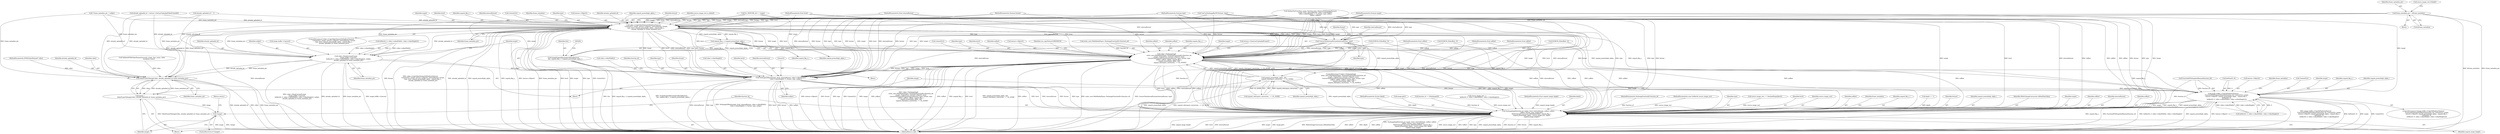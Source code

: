 digraph "0_Chrome_3298d3abf47b3a7a10e44c07d821c68a5c8aa935@pointer" {
"1000195" [label="(Call,frame_metadata_ptr = &frame_metadata)"];
"1000255" [label="(Call,video->CopyVideoTextureToPlatformTexture(\n            ContextGL(), target, texture->Object(), internalformat, format,\n            type, level, unpack_premultiply_alpha_, unpack_flip_y_,\n            already_uploaded_id, frame_metadata_ptr))"];
"1000276" [label="(Call,unpack_flip_y_ || unpack_premultiply_alpha_)"];
"1000274" [label="(Call,ScopedUnpackParametersResetRestore(\n        this, unpack_flip_y_ || unpack_premultiply_alpha_))"];
"1000280" [label="(Call,video->TexImageImpl(\n            static_cast<WebMediaPlayer::TexImageFunctionID>(function_id),\n            target, ContextGL(), texture->Object(), level,\n            ConvertTexInternalFormat(internalformat, type), format, type,\n            xoffset, yoffset, zoffset, unpack_flip_y_,\n            unpack_premultiply_alpha_ &&\n                unpack_colorspace_conversion_ == GL_NONE))"];
"1000331" [label="(Call,TexImage2DBase(target, level, internalformat, video->videoWidth(),\n                       video->videoHeight(), 0, format, type, nullptr))"];
"1000342" [label="(Call,image_buffer->CopyToPlatformTexture(\n                FunctionIDToSnapshotReason(function_id), ContextGL(), target,\n                texture->Object(), unpack_premultiply_alpha_, unpack_flip_y_,\n                IntPoint(0, 0),\n                IntRect(0, 0, video->videoWidth(), video->videoHeight())))"];
"1000373" [label="(Call,TexImageImpl(function_id, target, level, internalformat, xoffset, yoffset,\n               zoffset, format, type, image.get(),\n               WebGLImageConversion::kHtmlDomVideo, unpack_flip_y_,\n               unpack_premultiply_alpha_, source_image_rect, depth,\n               unpack_image_height))"];
"1000297" [label="(Call,unpack_premultiply_alpha_ &&\n                unpack_colorspace_conversion_ == GL_NONE)"];
"1000288" [label="(Call,ConvertTexInternalFormat(internalformat, type))"];
"1000321" [label="(Call,video->PaintCurrentFrame(\n            image_buffer->Canvas(),\n            IntRect(0, 0, video->videoWidth(), video->videoHeight()), nullptr,\n            already_uploaded_id, frame_metadata_ptr))"];
"1000365" [label="(Call,VideoFrameToImage(video, already_uploaded_id, frame_metadata_ptr))"];
"1000363" [label="(Call,image =\n      VideoFrameToImage(video, already_uploaded_id, frame_metadata_ptr))"];
"1000370" [label="(Call,!image)"];
"1000350" [label="(Call,IntPoint(0, 0))"];
"1000295" [label="(Identifier,zoffset)"];
"1000191" [label="(Block,)"];
"1000254" [label="(ControlStructure,if (video->CopyVideoTextureToPlatformTexture(\n            ContextGL(), target, texture->Object(), internalformat, format,\n            type, level, unpack_premultiply_alpha_, unpack_flip_y_,\n            already_uploaded_id, frame_metadata_ptr)))"];
"1000276" [label="(Call,unpack_flip_y_ || unpack_premultiply_alpha_)"];
"1000102" [label="(MethodParameterIn,TexImageFunctionID function_id)"];
"1000368" [label="(Identifier,frame_metadata_ptr)"];
"1000274" [label="(Call,ScopedUnpackParametersResetRestore(\n        this, unpack_flip_y_ || unpack_premultiply_alpha_))"];
"1000374" [label="(Identifier,function_id)"];
"1000256" [label="(Call,ContextGL())"];
"1000112" [label="(MethodParameterIn,const IntRect& source_image_rect)"];
"1000107" [label="(MethodParameterIn,GLenum type)"];
"1000281" [label="(Call,static_cast<WebMediaPlayer::TexImageFunctionID>(function_id))"];
"1000382" [label="(Identifier,type)"];
"1000273" [label="(Block,)"];
"1000372" [label="(Return,return;)"];
"1000370" [label="(Call,!image)"];
"1000212" [label="(Call,source_image_rect == SentinelEmptyRect())"];
"1000197" [label="(Call,&frame_metadata)"];
"1000269" [label="(Identifier,frame_metadata)"];
"1000347" [label="(Call,texture->Object())"];
"1000277" [label="(Identifier,unpack_flip_y_)"];
"1000376" [label="(Identifier,level)"];
"1000279" [label="(ControlStructure,if (video->TexImageImpl(\n            static_cast<WebMediaPlayer::TexImageFunctionID>(function_id),\n            target, ContextGL(), texture->Object(), level,\n            ConvertTexInternalFormat(internalformat, type), format, type,\n            xoffset, yoffset, zoffset, unpack_flip_y_,\n            unpack_premultiply_alpha_ &&\n                unpack_colorspace_conversion_ == GL_NONE)))"];
"1000392" [label="(MethodReturn,void)"];
"1000196" [label="(Identifier,frame_metadata_ptr)"];
"1000336" [label="(Call,video->videoHeight())"];
"1000387" [label="(Identifier,source_image_rect)"];
"1000127" [label="(Call,ValidateHTMLVideoElement(security_origin, func_name, video,\n                                exception_state))"];
"1000288" [label="(Call,ConvertTexInternalFormat(internalformat, type))"];
"1000294" [label="(Identifier,yoffset)"];
"1000343" [label="(Call,FunctionIDToSnapshotReason(function_id))"];
"1000261" [label="(Identifier,type)"];
"1000296" [label="(Identifier,unpack_flip_y_)"];
"1000331" [label="(Call,TexImage2DBase(target, level, internalformat, video->videoWidth(),\n                       video->videoHeight(), 0, format, type, nullptr))"];
"1000162" [label="(Call,ValidateTexFunc(func_name, function_type, kSourceHTMLVideoElement,\n                       target, level, internalformat, video->videoWidth(),\n                       video->videoHeight(), 1, 0, format, type, xoffset,\n                       yoffset, zoffset))"];
"1000333" [label="(Identifier,level)"];
"1000275" [label="(Identifier,this)"];
"1000181" [label="(Call,already_uploaded_id = -1)"];
"1000379" [label="(Identifier,yoffset)"];
"1000334" [label="(Identifier,internalformat)"];
"1000360" [label="(Identifier,frame_metadata)"];
"1000364" [label="(Identifier,image)"];
"1000298" [label="(Identifier,unpack_premultiply_alpha_)"];
"1000345" [label="(Call,ContextGL())"];
"1000391" [label="(Identifier,frame_metadata)"];
"1000280" [label="(Call,video->TexImageImpl(\n            static_cast<WebMediaPlayer::TexImageFunctionID>(function_id),\n            target, ContextGL(), texture->Object(), level,\n            ConvertTexInternalFormat(internalformat, type), format, type,\n            xoffset, yoffset, zoffset, unpack_flip_y_,\n            unpack_premultiply_alpha_ &&\n                unpack_colorspace_conversion_ == GL_NONE))"];
"1000258" [label="(Call,texture->Object())"];
"1000111" [label="(MethodParameterIn,HTMLVideoElement* video)"];
"1000323" [label="(Call,IntRect(0, 0, video->videoWidth(), video->videoHeight()))"];
"1000340" [label="(Identifier,nullptr)"];
"1000385" [label="(Identifier,unpack_flip_y_)"];
"1000284" [label="(Identifier,target)"];
"1000373" [label="(Call,TexImageImpl(function_id, target, level, internalformat, xoffset, yoffset,\n               zoffset, format, type, image.get(),\n               WebGLImageConversion::kHtmlDomVideo, unpack_flip_y_,\n               unpack_premultiply_alpha_, source_image_rect, depth,\n               unpack_image_height))"];
"1000104" [label="(MethodParameterIn,GLint level)"];
"1000337" [label="(Literal,0)"];
"1000239" [label="(Call,CanUseTexImageByGPU(format, type))"];
"1000265" [label="(Identifier,already_uploaded_id)"];
"1000332" [label="(Identifier,target)"];
"1000232" [label="(Call,depth == 1)"];
"1000106" [label="(MethodParameterIn,GLenum format)"];
"1000381" [label="(Identifier,format)"];
"1000109" [label="(MethodParameterIn,GLint yoffset)"];
"1000389" [label="(Identifier,unpack_image_height)"];
"1000386" [label="(Identifier,unpack_premultiply_alpha_)"];
"1000236" [label="(Call,GL_TEXTURE_2D == target)"];
"1000186" [label="(Call,* frame_metadata_ptr = nullptr)"];
"1000365" [label="(Call,VideoFrameToImage(video, already_uploaded_id, frame_metadata_ptr))"];
"1000116" [label="(Block,)"];
"1000263" [label="(Identifier,unpack_premultiply_alpha_)"];
"1000384" [label="(Identifier,WebGLImageConversion::kHtmlDomVideo)"];
"1000303" [label="(Call,texture->ClearLastUploadedFrame())"];
"1000251" [label="(Call,DCHECK_EQ(zoffset, 0))"];
"1000371" [label="(Identifier,image)"];
"1000375" [label="(Identifier,target)"];
"1000342" [label="(Call,image_buffer->CopyToPlatformTexture(\n                FunctionIDToSnapshotReason(function_id), ContextGL(), target,\n                texture->Object(), unpack_premultiply_alpha_, unpack_flip_y_,\n                IntPoint(0, 0),\n                IntRect(0, 0, video->videoWidth(), video->videoHeight())))"];
"1000110" [label="(MethodParameterIn,GLint zoffset)"];
"1000285" [label="(Call,ContextGL())"];
"1000380" [label="(Identifier,zoffset)"];
"1000377" [label="(Identifier,internalformat)"];
"1000260" [label="(Identifier,format)"];
"1000248" [label="(Call,DCHECK_EQ(yoffset, 0))"];
"1000346" [label="(Identifier,target)"];
"1000378" [label="(Identifier,xoffset)"];
"1000245" [label="(Call,DCHECK_EQ(xoffset, 0))"];
"1000292" [label="(Identifier,type)"];
"1000287" [label="(Identifier,level)"];
"1000349" [label="(Identifier,unpack_flip_y_)"];
"1000335" [label="(Call,video->videoWidth())"];
"1000344" [label="(Identifier,function_id)"];
"1000195" [label="(Call,frame_metadata_ptr = &frame_metadata)"];
"1000328" [label="(Identifier,nullptr)"];
"1000192" [label="(Call,already_uploaded_id = texture->GetLastUploadedVideoFrameId())"];
"1000339" [label="(Identifier,type)"];
"1000272" [label="(Identifier,source_image_rect_is_default)"];
"1000113" [label="(MethodParameterIn,GLsizei depth)"];
"1000330" [label="(Identifier,frame_metadata_ptr)"];
"1000293" [label="(Identifier,xoffset)"];
"1000338" [label="(Identifier,format)"];
"1000201" [label="(Call,source_image_rect.IsValid())"];
"1000341" [label="(ControlStructure,if (image_buffer->CopyToPlatformTexture(\n                FunctionIDToSnapshotReason(function_id), ContextGL(), target,\n                texture->Object(), unpack_premultiply_alpha_, unpack_flip_y_,\n                IntPoint(0, 0),\n                IntRect(0, 0, video->videoWidth(), video->videoHeight()))))"];
"1000383" [label="(Call,image.get())"];
"1000322" [label="(Call,image_buffer->Canvas())"];
"1000226" [label="(Call,function_id == kTexImage2D)"];
"1000321" [label="(Call,video->PaintCurrentFrame(\n            image_buffer->Canvas(),\n            IntRect(0, 0, video->videoWidth(), video->videoHeight()), nullptr,\n            already_uploaded_id, frame_metadata_ptr))"];
"1000266" [label="(Identifier,frame_metadata_ptr)"];
"1000105" [label="(MethodParameterIn,GLint internalformat)"];
"1000289" [label="(Identifier,internalformat)"];
"1000353" [label="(Call,IntRect(0, 0, video->videoWidth(), video->videoHeight()))"];
"1000367" [label="(Identifier,already_uploaded_id)"];
"1000278" [label="(Identifier,unpack_premultiply_alpha_)"];
"1000103" [label="(MethodParameterIn,GLenum target)"];
"1000215" [label="(Call,source_image_rect ==\n          IntRect(0, 0, video->videoWidth(), video->videoHeight()))"];
"1000114" [label="(MethodParameterIn,GLint unpack_image_height)"];
"1000363" [label="(Call,image =\n      VideoFrameToImage(video, already_uploaded_id, frame_metadata_ptr))"];
"1000369" [label="(ControlStructure,if (!image))"];
"1000257" [label="(Identifier,target)"];
"1000262" [label="(Identifier,level)"];
"1000299" [label="(Call,unpack_colorspace_conversion_ == GL_NONE)"];
"1000297" [label="(Call,unpack_premultiply_alpha_ &&\n                unpack_colorspace_conversion_ == GL_NONE)"];
"1000388" [label="(Identifier,depth)"];
"1000264" [label="(Identifier,unpack_flip_y_)"];
"1000108" [label="(MethodParameterIn,GLint xoffset)"];
"1000291" [label="(Identifier,format)"];
"1000286" [label="(Call,texture->Object())"];
"1000348" [label="(Identifier,unpack_premultiply_alpha_)"];
"1000306" [label="(Identifier,use_copyTextureCHROMIUM)"];
"1000259" [label="(Identifier,internalformat)"];
"1000290" [label="(Identifier,type)"];
"1000329" [label="(Identifier,already_uploaded_id)"];
"1000320" [label="(Block,)"];
"1000366" [label="(Identifier,video)"];
"1000255" [label="(Call,video->CopyVideoTextureToPlatformTexture(\n            ContextGL(), target, texture->Object(), internalformat, format,\n            type, level, unpack_premultiply_alpha_, unpack_flip_y_,\n            already_uploaded_id, frame_metadata_ptr))"];
"1000195" -> "1000191"  [label="AST: "];
"1000195" -> "1000197"  [label="CFG: "];
"1000196" -> "1000195"  [label="AST: "];
"1000197" -> "1000195"  [label="AST: "];
"1000201" -> "1000195"  [label="CFG: "];
"1000195" -> "1000392"  [label="DDG: &frame_metadata"];
"1000195" -> "1000392"  [label="DDG: frame_metadata_ptr"];
"1000195" -> "1000255"  [label="DDG: frame_metadata_ptr"];
"1000195" -> "1000321"  [label="DDG: frame_metadata_ptr"];
"1000195" -> "1000365"  [label="DDG: frame_metadata_ptr"];
"1000255" -> "1000254"  [label="AST: "];
"1000255" -> "1000266"  [label="CFG: "];
"1000256" -> "1000255"  [label="AST: "];
"1000257" -> "1000255"  [label="AST: "];
"1000258" -> "1000255"  [label="AST: "];
"1000259" -> "1000255"  [label="AST: "];
"1000260" -> "1000255"  [label="AST: "];
"1000261" -> "1000255"  [label="AST: "];
"1000262" -> "1000255"  [label="AST: "];
"1000263" -> "1000255"  [label="AST: "];
"1000264" -> "1000255"  [label="AST: "];
"1000265" -> "1000255"  [label="AST: "];
"1000266" -> "1000255"  [label="AST: "];
"1000269" -> "1000255"  [label="CFG: "];
"1000272" -> "1000255"  [label="CFG: "];
"1000255" -> "1000392"  [label="DDG: internalformat"];
"1000255" -> "1000392"  [label="DDG: format"];
"1000255" -> "1000392"  [label="DDG: video->CopyVideoTextureToPlatformTexture(\n            ContextGL(), target, texture->Object(), internalformat, format,\n            type, level, unpack_premultiply_alpha_, unpack_flip_y_,\n            already_uploaded_id, frame_metadata_ptr)"];
"1000255" -> "1000392"  [label="DDG: already_uploaded_id"];
"1000255" -> "1000392"  [label="DDG: unpack_premultiply_alpha_"];
"1000255" -> "1000392"  [label="DDG: unpack_flip_y_"];
"1000255" -> "1000392"  [label="DDG: texture->Object()"];
"1000255" -> "1000392"  [label="DDG: frame_metadata_ptr"];
"1000255" -> "1000392"  [label="DDG: level"];
"1000255" -> "1000392"  [label="DDG: target"];
"1000255" -> "1000392"  [label="DDG: type"];
"1000255" -> "1000392"  [label="DDG: ContextGL()"];
"1000236" -> "1000255"  [label="DDG: target"];
"1000162" -> "1000255"  [label="DDG: target"];
"1000162" -> "1000255"  [label="DDG: internalformat"];
"1000162" -> "1000255"  [label="DDG: format"];
"1000162" -> "1000255"  [label="DDG: type"];
"1000162" -> "1000255"  [label="DDG: level"];
"1000103" -> "1000255"  [label="DDG: target"];
"1000105" -> "1000255"  [label="DDG: internalformat"];
"1000239" -> "1000255"  [label="DDG: format"];
"1000239" -> "1000255"  [label="DDG: type"];
"1000106" -> "1000255"  [label="DDG: format"];
"1000107" -> "1000255"  [label="DDG: type"];
"1000104" -> "1000255"  [label="DDG: level"];
"1000181" -> "1000255"  [label="DDG: already_uploaded_id"];
"1000192" -> "1000255"  [label="DDG: already_uploaded_id"];
"1000186" -> "1000255"  [label="DDG: frame_metadata_ptr"];
"1000255" -> "1000276"  [label="DDG: unpack_flip_y_"];
"1000255" -> "1000276"  [label="DDG: unpack_premultiply_alpha_"];
"1000255" -> "1000280"  [label="DDG: target"];
"1000255" -> "1000280"  [label="DDG: level"];
"1000255" -> "1000280"  [label="DDG: format"];
"1000255" -> "1000288"  [label="DDG: internalformat"];
"1000255" -> "1000288"  [label="DDG: type"];
"1000255" -> "1000321"  [label="DDG: already_uploaded_id"];
"1000255" -> "1000321"  [label="DDG: frame_metadata_ptr"];
"1000255" -> "1000331"  [label="DDG: target"];
"1000255" -> "1000331"  [label="DDG: level"];
"1000255" -> "1000331"  [label="DDG: internalformat"];
"1000255" -> "1000331"  [label="DDG: format"];
"1000255" -> "1000331"  [label="DDG: type"];
"1000255" -> "1000342"  [label="DDG: unpack_premultiply_alpha_"];
"1000255" -> "1000342"  [label="DDG: unpack_flip_y_"];
"1000255" -> "1000365"  [label="DDG: already_uploaded_id"];
"1000255" -> "1000365"  [label="DDG: frame_metadata_ptr"];
"1000255" -> "1000373"  [label="DDG: target"];
"1000255" -> "1000373"  [label="DDG: level"];
"1000255" -> "1000373"  [label="DDG: internalformat"];
"1000255" -> "1000373"  [label="DDG: format"];
"1000255" -> "1000373"  [label="DDG: type"];
"1000255" -> "1000373"  [label="DDG: unpack_flip_y_"];
"1000255" -> "1000373"  [label="DDG: unpack_premultiply_alpha_"];
"1000276" -> "1000274"  [label="AST: "];
"1000276" -> "1000277"  [label="CFG: "];
"1000276" -> "1000278"  [label="CFG: "];
"1000277" -> "1000276"  [label="AST: "];
"1000278" -> "1000276"  [label="AST: "];
"1000274" -> "1000276"  [label="CFG: "];
"1000276" -> "1000274"  [label="DDG: unpack_flip_y_"];
"1000276" -> "1000274"  [label="DDG: unpack_premultiply_alpha_"];
"1000276" -> "1000280"  [label="DDG: unpack_flip_y_"];
"1000276" -> "1000297"  [label="DDG: unpack_premultiply_alpha_"];
"1000274" -> "1000273"  [label="AST: "];
"1000275" -> "1000274"  [label="AST: "];
"1000282" -> "1000274"  [label="CFG: "];
"1000274" -> "1000392"  [label="DDG: this"];
"1000274" -> "1000392"  [label="DDG: ScopedUnpackParametersResetRestore(\n        this, unpack_flip_y_ || unpack_premultiply_alpha_)"];
"1000274" -> "1000392"  [label="DDG: unpack_flip_y_ || unpack_premultiply_alpha_"];
"1000280" -> "1000279"  [label="AST: "];
"1000280" -> "1000297"  [label="CFG: "];
"1000281" -> "1000280"  [label="AST: "];
"1000284" -> "1000280"  [label="AST: "];
"1000285" -> "1000280"  [label="AST: "];
"1000286" -> "1000280"  [label="AST: "];
"1000287" -> "1000280"  [label="AST: "];
"1000288" -> "1000280"  [label="AST: "];
"1000291" -> "1000280"  [label="AST: "];
"1000292" -> "1000280"  [label="AST: "];
"1000293" -> "1000280"  [label="AST: "];
"1000294" -> "1000280"  [label="AST: "];
"1000295" -> "1000280"  [label="AST: "];
"1000296" -> "1000280"  [label="AST: "];
"1000297" -> "1000280"  [label="AST: "];
"1000303" -> "1000280"  [label="CFG: "];
"1000306" -> "1000280"  [label="CFG: "];
"1000280" -> "1000392"  [label="DDG: texture->Object()"];
"1000280" -> "1000392"  [label="DDG: format"];
"1000280" -> "1000392"  [label="DDG: type"];
"1000280" -> "1000392"  [label="DDG: ContextGL()"];
"1000280" -> "1000392"  [label="DDG: target"];
"1000280" -> "1000392"  [label="DDG: yoffset"];
"1000280" -> "1000392"  [label="DDG: video->TexImageImpl(\n            static_cast<WebMediaPlayer::TexImageFunctionID>(function_id),\n            target, ContextGL(), texture->Object(), level,\n            ConvertTexInternalFormat(internalformat, type), format, type,\n            xoffset, yoffset, zoffset, unpack_flip_y_,\n            unpack_premultiply_alpha_ &&\n                unpack_colorspace_conversion_ == GL_NONE)"];
"1000280" -> "1000392"  [label="DDG: xoffset"];
"1000280" -> "1000392"  [label="DDG: unpack_flip_y_"];
"1000280" -> "1000392"  [label="DDG: level"];
"1000280" -> "1000392"  [label="DDG: unpack_premultiply_alpha_ &&\n                unpack_colorspace_conversion_ == GL_NONE"];
"1000280" -> "1000392"  [label="DDG: zoffset"];
"1000280" -> "1000392"  [label="DDG: static_cast<WebMediaPlayer::TexImageFunctionID>(function_id)"];
"1000280" -> "1000392"  [label="DDG: ConvertTexInternalFormat(internalformat, type)"];
"1000281" -> "1000280"  [label="DDG: function_id"];
"1000236" -> "1000280"  [label="DDG: target"];
"1000162" -> "1000280"  [label="DDG: target"];
"1000162" -> "1000280"  [label="DDG: level"];
"1000162" -> "1000280"  [label="DDG: format"];
"1000162" -> "1000280"  [label="DDG: xoffset"];
"1000162" -> "1000280"  [label="DDG: yoffset"];
"1000162" -> "1000280"  [label="DDG: zoffset"];
"1000103" -> "1000280"  [label="DDG: target"];
"1000104" -> "1000280"  [label="DDG: level"];
"1000288" -> "1000280"  [label="DDG: internalformat"];
"1000288" -> "1000280"  [label="DDG: type"];
"1000239" -> "1000280"  [label="DDG: format"];
"1000106" -> "1000280"  [label="DDG: format"];
"1000107" -> "1000280"  [label="DDG: type"];
"1000245" -> "1000280"  [label="DDG: xoffset"];
"1000108" -> "1000280"  [label="DDG: xoffset"];
"1000248" -> "1000280"  [label="DDG: yoffset"];
"1000109" -> "1000280"  [label="DDG: yoffset"];
"1000251" -> "1000280"  [label="DDG: zoffset"];
"1000110" -> "1000280"  [label="DDG: zoffset"];
"1000297" -> "1000280"  [label="DDG: unpack_premultiply_alpha_"];
"1000297" -> "1000280"  [label="DDG: unpack_colorspace_conversion_ == GL_NONE"];
"1000280" -> "1000331"  [label="DDG: target"];
"1000280" -> "1000331"  [label="DDG: level"];
"1000280" -> "1000331"  [label="DDG: format"];
"1000280" -> "1000331"  [label="DDG: type"];
"1000280" -> "1000342"  [label="DDG: unpack_flip_y_"];
"1000280" -> "1000373"  [label="DDG: target"];
"1000280" -> "1000373"  [label="DDG: level"];
"1000280" -> "1000373"  [label="DDG: xoffset"];
"1000280" -> "1000373"  [label="DDG: yoffset"];
"1000280" -> "1000373"  [label="DDG: zoffset"];
"1000280" -> "1000373"  [label="DDG: format"];
"1000280" -> "1000373"  [label="DDG: type"];
"1000280" -> "1000373"  [label="DDG: unpack_flip_y_"];
"1000331" -> "1000320"  [label="AST: "];
"1000331" -> "1000340"  [label="CFG: "];
"1000332" -> "1000331"  [label="AST: "];
"1000333" -> "1000331"  [label="AST: "];
"1000334" -> "1000331"  [label="AST: "];
"1000335" -> "1000331"  [label="AST: "];
"1000336" -> "1000331"  [label="AST: "];
"1000337" -> "1000331"  [label="AST: "];
"1000338" -> "1000331"  [label="AST: "];
"1000339" -> "1000331"  [label="AST: "];
"1000340" -> "1000331"  [label="AST: "];
"1000344" -> "1000331"  [label="CFG: "];
"1000331" -> "1000392"  [label="DDG: internalformat"];
"1000331" -> "1000392"  [label="DDG: type"];
"1000331" -> "1000392"  [label="DDG: TexImage2DBase(target, level, internalformat, video->videoWidth(),\n                       video->videoHeight(), 0, format, type, nullptr)"];
"1000331" -> "1000392"  [label="DDG: level"];
"1000331" -> "1000392"  [label="DDG: format"];
"1000331" -> "1000392"  [label="DDG: nullptr"];
"1000236" -> "1000331"  [label="DDG: target"];
"1000162" -> "1000331"  [label="DDG: target"];
"1000162" -> "1000331"  [label="DDG: level"];
"1000162" -> "1000331"  [label="DDG: internalformat"];
"1000162" -> "1000331"  [label="DDG: format"];
"1000162" -> "1000331"  [label="DDG: type"];
"1000103" -> "1000331"  [label="DDG: target"];
"1000104" -> "1000331"  [label="DDG: level"];
"1000288" -> "1000331"  [label="DDG: internalformat"];
"1000105" -> "1000331"  [label="DDG: internalformat"];
"1000239" -> "1000331"  [label="DDG: format"];
"1000239" -> "1000331"  [label="DDG: type"];
"1000106" -> "1000331"  [label="DDG: format"];
"1000107" -> "1000331"  [label="DDG: type"];
"1000321" -> "1000331"  [label="DDG: nullptr"];
"1000331" -> "1000342"  [label="DDG: target"];
"1000331" -> "1000373"  [label="DDG: level"];
"1000331" -> "1000373"  [label="DDG: internalformat"];
"1000331" -> "1000373"  [label="DDG: format"];
"1000331" -> "1000373"  [label="DDG: type"];
"1000342" -> "1000341"  [label="AST: "];
"1000342" -> "1000353"  [label="CFG: "];
"1000343" -> "1000342"  [label="AST: "];
"1000345" -> "1000342"  [label="AST: "];
"1000346" -> "1000342"  [label="AST: "];
"1000347" -> "1000342"  [label="AST: "];
"1000348" -> "1000342"  [label="AST: "];
"1000349" -> "1000342"  [label="AST: "];
"1000350" -> "1000342"  [label="AST: "];
"1000353" -> "1000342"  [label="AST: "];
"1000360" -> "1000342"  [label="CFG: "];
"1000364" -> "1000342"  [label="CFG: "];
"1000342" -> "1000392"  [label="DDG: unpack_flip_y_"];
"1000342" -> "1000392"  [label="DDG: FunctionIDToSnapshotReason(function_id)"];
"1000342" -> "1000392"  [label="DDG: IntRect(0, 0, video->videoWidth(), video->videoHeight())"];
"1000342" -> "1000392"  [label="DDG: unpack_premultiply_alpha_"];
"1000342" -> "1000392"  [label="DDG: texture->Object()"];
"1000342" -> "1000392"  [label="DDG: image_buffer->CopyToPlatformTexture(\n                FunctionIDToSnapshotReason(function_id), ContextGL(), target,\n                texture->Object(), unpack_premultiply_alpha_, unpack_flip_y_,\n                IntPoint(0, 0),\n                IntRect(0, 0, video->videoWidth(), video->videoHeight()))"];
"1000342" -> "1000392"  [label="DDG: IntPoint(0, 0)"];
"1000342" -> "1000392"  [label="DDG: target"];
"1000342" -> "1000392"  [label="DDG: ContextGL()"];
"1000343" -> "1000342"  [label="DDG: function_id"];
"1000103" -> "1000342"  [label="DDG: target"];
"1000297" -> "1000342"  [label="DDG: unpack_premultiply_alpha_"];
"1000350" -> "1000342"  [label="DDG: 0"];
"1000353" -> "1000342"  [label="DDG: 0"];
"1000353" -> "1000342"  [label="DDG: video->videoWidth()"];
"1000353" -> "1000342"  [label="DDG: video->videoHeight()"];
"1000342" -> "1000373"  [label="DDG: target"];
"1000342" -> "1000373"  [label="DDG: unpack_flip_y_"];
"1000342" -> "1000373"  [label="DDG: unpack_premultiply_alpha_"];
"1000373" -> "1000116"  [label="AST: "];
"1000373" -> "1000389"  [label="CFG: "];
"1000374" -> "1000373"  [label="AST: "];
"1000375" -> "1000373"  [label="AST: "];
"1000376" -> "1000373"  [label="AST: "];
"1000377" -> "1000373"  [label="AST: "];
"1000378" -> "1000373"  [label="AST: "];
"1000379" -> "1000373"  [label="AST: "];
"1000380" -> "1000373"  [label="AST: "];
"1000381" -> "1000373"  [label="AST: "];
"1000382" -> "1000373"  [label="AST: "];
"1000383" -> "1000373"  [label="AST: "];
"1000384" -> "1000373"  [label="AST: "];
"1000385" -> "1000373"  [label="AST: "];
"1000386" -> "1000373"  [label="AST: "];
"1000387" -> "1000373"  [label="AST: "];
"1000388" -> "1000373"  [label="AST: "];
"1000389" -> "1000373"  [label="AST: "];
"1000391" -> "1000373"  [label="CFG: "];
"1000373" -> "1000392"  [label="DDG: unpack_image_height"];
"1000373" -> "1000392"  [label="DDG: level"];
"1000373" -> "1000392"  [label="DDG: internalformat"];
"1000373" -> "1000392"  [label="DDG: target"];
"1000373" -> "1000392"  [label="DDG: image.get()"];
"1000373" -> "1000392"  [label="DDG: WebGLImageConversion::kHtmlDomVideo"];
"1000373" -> "1000392"  [label="DDG: zoffset"];
"1000373" -> "1000392"  [label="DDG: depth"];
"1000373" -> "1000392"  [label="DDG: yoffset"];
"1000373" -> "1000392"  [label="DDG: TexImageImpl(function_id, target, level, internalformat, xoffset, yoffset,\n               zoffset, format, type, image.get(),\n               WebGLImageConversion::kHtmlDomVideo, unpack_flip_y_,\n               unpack_premultiply_alpha_, source_image_rect, depth,\n               unpack_image_height)"];
"1000373" -> "1000392"  [label="DDG: source_image_rect"];
"1000373" -> "1000392"  [label="DDG: xoffset"];
"1000373" -> "1000392"  [label="DDG: type"];
"1000373" -> "1000392"  [label="DDG: unpack_premultiply_alpha_"];
"1000373" -> "1000392"  [label="DDG: function_id"];
"1000373" -> "1000392"  [label="DDG: format"];
"1000373" -> "1000392"  [label="DDG: unpack_flip_y_"];
"1000281" -> "1000373"  [label="DDG: function_id"];
"1000343" -> "1000373"  [label="DDG: function_id"];
"1000226" -> "1000373"  [label="DDG: function_id"];
"1000102" -> "1000373"  [label="DDG: function_id"];
"1000236" -> "1000373"  [label="DDG: target"];
"1000162" -> "1000373"  [label="DDG: target"];
"1000162" -> "1000373"  [label="DDG: level"];
"1000162" -> "1000373"  [label="DDG: internalformat"];
"1000162" -> "1000373"  [label="DDG: xoffset"];
"1000162" -> "1000373"  [label="DDG: yoffset"];
"1000162" -> "1000373"  [label="DDG: zoffset"];
"1000162" -> "1000373"  [label="DDG: format"];
"1000162" -> "1000373"  [label="DDG: type"];
"1000103" -> "1000373"  [label="DDG: target"];
"1000104" -> "1000373"  [label="DDG: level"];
"1000288" -> "1000373"  [label="DDG: internalformat"];
"1000105" -> "1000373"  [label="DDG: internalformat"];
"1000245" -> "1000373"  [label="DDG: xoffset"];
"1000108" -> "1000373"  [label="DDG: xoffset"];
"1000248" -> "1000373"  [label="DDG: yoffset"];
"1000109" -> "1000373"  [label="DDG: yoffset"];
"1000251" -> "1000373"  [label="DDG: zoffset"];
"1000110" -> "1000373"  [label="DDG: zoffset"];
"1000239" -> "1000373"  [label="DDG: format"];
"1000239" -> "1000373"  [label="DDG: type"];
"1000106" -> "1000373"  [label="DDG: format"];
"1000107" -> "1000373"  [label="DDG: type"];
"1000297" -> "1000373"  [label="DDG: unpack_premultiply_alpha_"];
"1000215" -> "1000373"  [label="DDG: source_image_rect"];
"1000212" -> "1000373"  [label="DDG: source_image_rect"];
"1000112" -> "1000373"  [label="DDG: source_image_rect"];
"1000232" -> "1000373"  [label="DDG: depth"];
"1000113" -> "1000373"  [label="DDG: depth"];
"1000114" -> "1000373"  [label="DDG: unpack_image_height"];
"1000297" -> "1000298"  [label="CFG: "];
"1000297" -> "1000299"  [label="CFG: "];
"1000298" -> "1000297"  [label="AST: "];
"1000299" -> "1000297"  [label="AST: "];
"1000297" -> "1000392"  [label="DDG: unpack_premultiply_alpha_"];
"1000297" -> "1000392"  [label="DDG: unpack_colorspace_conversion_ == GL_NONE"];
"1000299" -> "1000297"  [label="DDG: unpack_colorspace_conversion_"];
"1000299" -> "1000297"  [label="DDG: GL_NONE"];
"1000288" -> "1000290"  [label="CFG: "];
"1000289" -> "1000288"  [label="AST: "];
"1000290" -> "1000288"  [label="AST: "];
"1000291" -> "1000288"  [label="CFG: "];
"1000288" -> "1000392"  [label="DDG: internalformat"];
"1000162" -> "1000288"  [label="DDG: internalformat"];
"1000162" -> "1000288"  [label="DDG: type"];
"1000105" -> "1000288"  [label="DDG: internalformat"];
"1000239" -> "1000288"  [label="DDG: type"];
"1000107" -> "1000288"  [label="DDG: type"];
"1000321" -> "1000320"  [label="AST: "];
"1000321" -> "1000330"  [label="CFG: "];
"1000322" -> "1000321"  [label="AST: "];
"1000323" -> "1000321"  [label="AST: "];
"1000328" -> "1000321"  [label="AST: "];
"1000329" -> "1000321"  [label="AST: "];
"1000330" -> "1000321"  [label="AST: "];
"1000332" -> "1000321"  [label="CFG: "];
"1000321" -> "1000392"  [label="DDG: already_uploaded_id"];
"1000321" -> "1000392"  [label="DDG: frame_metadata_ptr"];
"1000321" -> "1000392"  [label="DDG: image_buffer->Canvas()"];
"1000321" -> "1000392"  [label="DDG: video->PaintCurrentFrame(\n            image_buffer->Canvas(),\n            IntRect(0, 0, video->videoWidth(), video->videoHeight()), nullptr,\n            already_uploaded_id, frame_metadata_ptr)"];
"1000323" -> "1000321"  [label="DDG: 0"];
"1000323" -> "1000321"  [label="DDG: video->videoWidth()"];
"1000323" -> "1000321"  [label="DDG: video->videoHeight()"];
"1000181" -> "1000321"  [label="DDG: already_uploaded_id"];
"1000192" -> "1000321"  [label="DDG: already_uploaded_id"];
"1000186" -> "1000321"  [label="DDG: frame_metadata_ptr"];
"1000321" -> "1000365"  [label="DDG: already_uploaded_id"];
"1000321" -> "1000365"  [label="DDG: frame_metadata_ptr"];
"1000365" -> "1000363"  [label="AST: "];
"1000365" -> "1000368"  [label="CFG: "];
"1000366" -> "1000365"  [label="AST: "];
"1000367" -> "1000365"  [label="AST: "];
"1000368" -> "1000365"  [label="AST: "];
"1000363" -> "1000365"  [label="CFG: "];
"1000365" -> "1000392"  [label="DDG: frame_metadata_ptr"];
"1000365" -> "1000392"  [label="DDG: already_uploaded_id"];
"1000365" -> "1000392"  [label="DDG: video"];
"1000365" -> "1000363"  [label="DDG: video"];
"1000365" -> "1000363"  [label="DDG: already_uploaded_id"];
"1000365" -> "1000363"  [label="DDG: frame_metadata_ptr"];
"1000127" -> "1000365"  [label="DDG: video"];
"1000111" -> "1000365"  [label="DDG: video"];
"1000181" -> "1000365"  [label="DDG: already_uploaded_id"];
"1000192" -> "1000365"  [label="DDG: already_uploaded_id"];
"1000186" -> "1000365"  [label="DDG: frame_metadata_ptr"];
"1000363" -> "1000116"  [label="AST: "];
"1000364" -> "1000363"  [label="AST: "];
"1000371" -> "1000363"  [label="CFG: "];
"1000363" -> "1000392"  [label="DDG: VideoFrameToImage(video, already_uploaded_id, frame_metadata_ptr)"];
"1000363" -> "1000370"  [label="DDG: image"];
"1000370" -> "1000369"  [label="AST: "];
"1000370" -> "1000371"  [label="CFG: "];
"1000371" -> "1000370"  [label="AST: "];
"1000372" -> "1000370"  [label="CFG: "];
"1000374" -> "1000370"  [label="CFG: "];
"1000370" -> "1000392"  [label="DDG: !image"];
"1000370" -> "1000392"  [label="DDG: image"];
}
